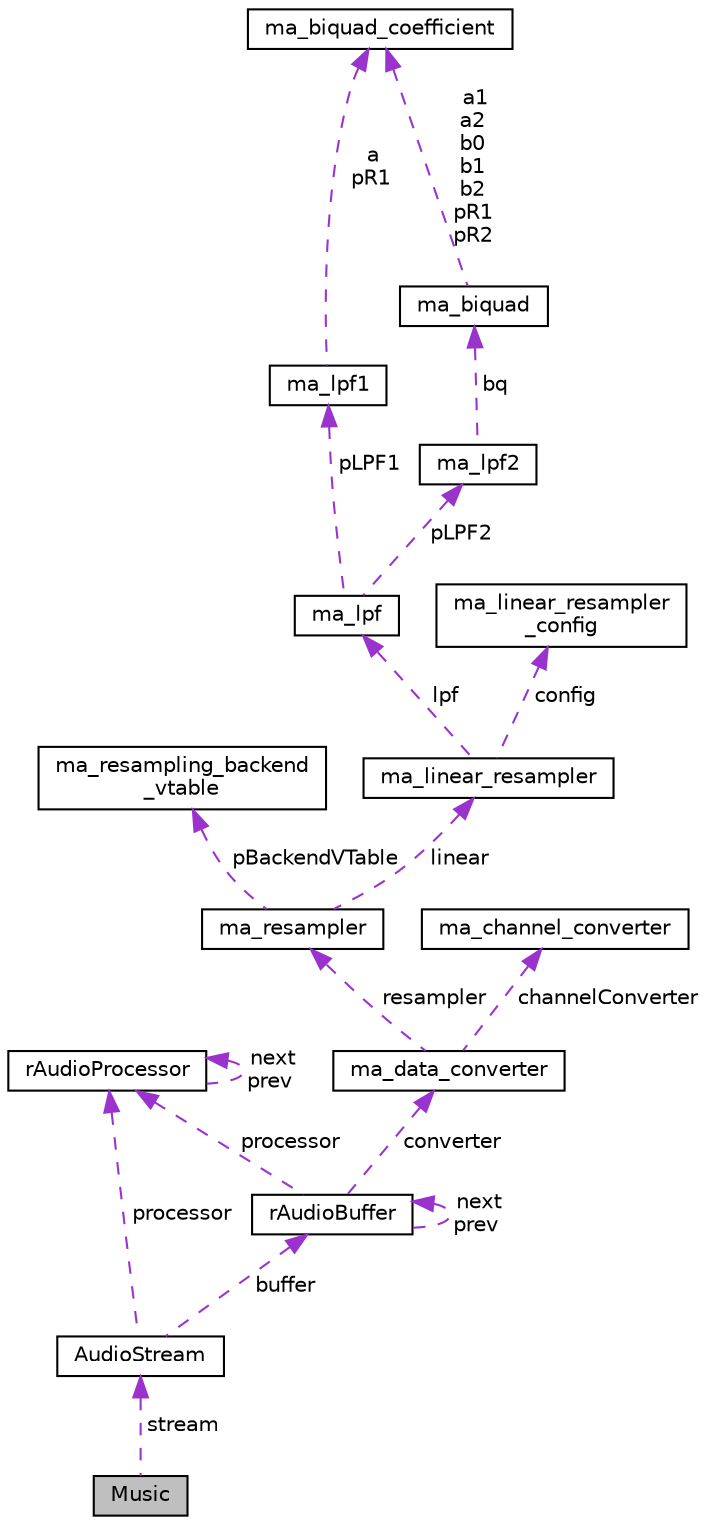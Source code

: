 digraph "Music"
{
 // LATEX_PDF_SIZE
  edge [fontname="Helvetica",fontsize="10",labelfontname="Helvetica",labelfontsize="10"];
  node [fontname="Helvetica",fontsize="10",shape=record];
  Node1 [label="Music",height=0.2,width=0.4,color="black", fillcolor="grey75", style="filled", fontcolor="black",tooltip=" "];
  Node2 -> Node1 [dir="back",color="darkorchid3",fontsize="10",style="dashed",label=" stream" ,fontname="Helvetica"];
  Node2 [label="AudioStream",height=0.2,width=0.4,color="black", fillcolor="white", style="filled",URL="$structAudioStream.html",tooltip=" "];
  Node3 -> Node2 [dir="back",color="darkorchid3",fontsize="10",style="dashed",label=" processor" ,fontname="Helvetica"];
  Node3 [label="rAudioProcessor",height=0.2,width=0.4,color="black", fillcolor="white", style="filled",URL="$structrAudioProcessor.html",tooltip=" "];
  Node3 -> Node3 [dir="back",color="darkorchid3",fontsize="10",style="dashed",label=" next\nprev" ,fontname="Helvetica"];
  Node4 -> Node2 [dir="back",color="darkorchid3",fontsize="10",style="dashed",label=" buffer" ,fontname="Helvetica"];
  Node4 [label="rAudioBuffer",height=0.2,width=0.4,color="black", fillcolor="white", style="filled",URL="$structrAudioBuffer.html",tooltip=" "];
  Node3 -> Node4 [dir="back",color="darkorchid3",fontsize="10",style="dashed",label=" processor" ,fontname="Helvetica"];
  Node5 -> Node4 [dir="back",color="darkorchid3",fontsize="10",style="dashed",label=" converter" ,fontname="Helvetica"];
  Node5 [label="ma_data_converter",height=0.2,width=0.4,color="black", fillcolor="white", style="filled",URL="$structma__data__converter.html",tooltip=" "];
  Node6 -> Node5 [dir="back",color="darkorchid3",fontsize="10",style="dashed",label=" resampler" ,fontname="Helvetica"];
  Node6 [label="ma_resampler",height=0.2,width=0.4,color="black", fillcolor="white", style="filled",URL="$structma__resampler.html",tooltip=" "];
  Node7 -> Node6 [dir="back",color="darkorchid3",fontsize="10",style="dashed",label=" pBackendVTable" ,fontname="Helvetica"];
  Node7 [label="ma_resampling_backend\l_vtable",height=0.2,width=0.4,color="black", fillcolor="white", style="filled",URL="$structma__resampling__backend__vtable.html",tooltip=" "];
  Node8 -> Node6 [dir="back",color="darkorchid3",fontsize="10",style="dashed",label=" linear" ,fontname="Helvetica"];
  Node8 [label="ma_linear_resampler",height=0.2,width=0.4,color="black", fillcolor="white", style="filled",URL="$structma__linear__resampler.html",tooltip=" "];
  Node9 -> Node8 [dir="back",color="darkorchid3",fontsize="10",style="dashed",label=" lpf" ,fontname="Helvetica"];
  Node9 [label="ma_lpf",height=0.2,width=0.4,color="black", fillcolor="white", style="filled",URL="$structma__lpf.html",tooltip=" "];
  Node10 -> Node9 [dir="back",color="darkorchid3",fontsize="10",style="dashed",label=" pLPF1" ,fontname="Helvetica"];
  Node10 [label="ma_lpf1",height=0.2,width=0.4,color="black", fillcolor="white", style="filled",URL="$structma__lpf1.html",tooltip=" "];
  Node11 -> Node10 [dir="back",color="darkorchid3",fontsize="10",style="dashed",label=" a\npR1" ,fontname="Helvetica"];
  Node11 [label="ma_biquad_coefficient",height=0.2,width=0.4,color="black", fillcolor="white", style="filled",URL="$unionma__biquad__coefficient.html",tooltip=" "];
  Node12 -> Node9 [dir="back",color="darkorchid3",fontsize="10",style="dashed",label=" pLPF2" ,fontname="Helvetica"];
  Node12 [label="ma_lpf2",height=0.2,width=0.4,color="black", fillcolor="white", style="filled",URL="$structma__lpf2.html",tooltip=" "];
  Node13 -> Node12 [dir="back",color="darkorchid3",fontsize="10",style="dashed",label=" bq" ,fontname="Helvetica"];
  Node13 [label="ma_biquad",height=0.2,width=0.4,color="black", fillcolor="white", style="filled",URL="$structma__biquad.html",tooltip=" "];
  Node11 -> Node13 [dir="back",color="darkorchid3",fontsize="10",style="dashed",label=" a1\na2\nb0\nb1\nb2\npR1\npR2" ,fontname="Helvetica"];
  Node14 -> Node8 [dir="back",color="darkorchid3",fontsize="10",style="dashed",label=" config" ,fontname="Helvetica"];
  Node14 [label="ma_linear_resampler\l_config",height=0.2,width=0.4,color="black", fillcolor="white", style="filled",URL="$structma__linear__resampler__config.html",tooltip=" "];
  Node15 -> Node5 [dir="back",color="darkorchid3",fontsize="10",style="dashed",label=" channelConverter" ,fontname="Helvetica"];
  Node15 [label="ma_channel_converter",height=0.2,width=0.4,color="black", fillcolor="white", style="filled",URL="$structma__channel__converter.html",tooltip=" "];
  Node4 -> Node4 [dir="back",color="darkorchid3",fontsize="10",style="dashed",label=" next\nprev" ,fontname="Helvetica"];
}

